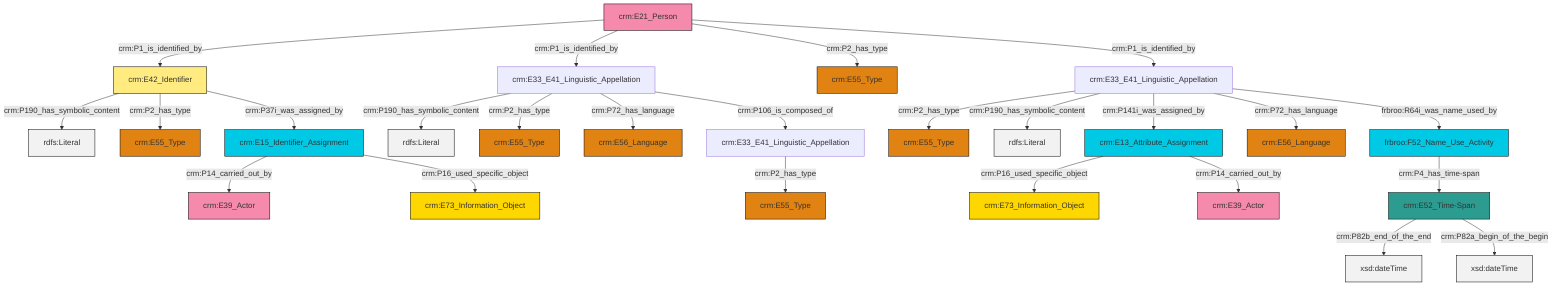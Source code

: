 graph TD
classDef Literal fill:#f2f2f2,stroke:#000000;
classDef CRM_Entity fill:#FFFFFF,stroke:#000000;
classDef Temporal_Entity fill:#00C9E6, stroke:#000000;
classDef Type fill:#E18312, stroke:#000000;
classDef Time-Span fill:#2C9C91, stroke:#000000;
classDef Appellation fill:#FFEB7F, stroke:#000000;
classDef Place fill:#008836, stroke:#000000;
classDef Persistent_Item fill:#B266B2, stroke:#000000;
classDef Conceptual_Object fill:#FFD700, stroke:#000000;
classDef Physical_Thing fill:#D2B48C, stroke:#000000;
classDef Actor fill:#f58aad, stroke:#000000;
classDef PC_Classes fill:#4ce600, stroke:#000000;
classDef Multi fill:#cccccc,stroke:#000000;

12["crm:E52_Time-Span"]:::Time-Span -->|crm:P82b_end_of_the_end| 13[xsd:dateTime]:::Literal
14["crm:E33_E41_Linguistic_Appellation"]:::Default -->|crm:P190_has_symbolic_content| 15[rdfs:Literal]:::Literal
16["crm:E42_Identifier"]:::Appellation -->|crm:P190_has_symbolic_content| 17[rdfs:Literal]:::Literal
18["crm:E21_Person"]:::Actor -->|crm:P1_is_identified_by| 16["crm:E42_Identifier"]:::Appellation
21["crm:E33_E41_Linguistic_Appellation"]:::Default -->|crm:P2_has_type| 6["crm:E55_Type"]:::Type
14["crm:E33_E41_Linguistic_Appellation"]:::Default -->|crm:P2_has_type| 0["crm:E55_Type"]:::Type
19["frbroo:F52_Name_Use_Activity"]:::Temporal_Entity -->|crm:P4_has_time-span| 12["crm:E52_Time-Span"]:::Time-Span
21["crm:E33_E41_Linguistic_Appellation"]:::Default -->|crm:P190_has_symbolic_content| 27[rdfs:Literal]:::Literal
14["crm:E33_E41_Linguistic_Appellation"]:::Default -->|crm:P72_has_language| 25["crm:E56_Language"]:::Type
21["crm:E33_E41_Linguistic_Appellation"]:::Default -->|crm:P141i_was_assigned_by| 30["crm:E13_Attribute_Assignment"]:::Temporal_Entity
30["crm:E13_Attribute_Assignment"]:::Temporal_Entity -->|crm:P16_used_specific_object| 32["crm:E73_Information_Object"]:::Conceptual_Object
4["crm:E15_Identifier_Assignment"]:::Temporal_Entity -->|crm:P14_carried_out_by| 33["crm:E39_Actor"]:::Actor
4["crm:E15_Identifier_Assignment"]:::Temporal_Entity -->|crm:P16_used_specific_object| 28["crm:E73_Information_Object"]:::Conceptual_Object
21["crm:E33_E41_Linguistic_Appellation"]:::Default -->|crm:P72_has_language| 34["crm:E56_Language"]:::Type
12["crm:E52_Time-Span"]:::Time-Span -->|crm:P82a_begin_of_the_begin| 37[xsd:dateTime]:::Literal
18["crm:E21_Person"]:::Actor -->|crm:P1_is_identified_by| 14["crm:E33_E41_Linguistic_Appellation"]:::Default
18["crm:E21_Person"]:::Actor -->|crm:P2_has_type| 22["crm:E55_Type"]:::Type
14["crm:E33_E41_Linguistic_Appellation"]:::Default -->|crm:P106_is_composed_of| 10["crm:E33_E41_Linguistic_Appellation"]:::Default
16["crm:E42_Identifier"]:::Appellation -->|crm:P2_has_type| 8["crm:E55_Type"]:::Type
30["crm:E13_Attribute_Assignment"]:::Temporal_Entity -->|crm:P14_carried_out_by| 2["crm:E39_Actor"]:::Actor
16["crm:E42_Identifier"]:::Appellation -->|crm:P37i_was_assigned_by| 4["crm:E15_Identifier_Assignment"]:::Temporal_Entity
10["crm:E33_E41_Linguistic_Appellation"]:::Default -->|crm:P2_has_type| 43["crm:E55_Type"]:::Type
21["crm:E33_E41_Linguistic_Appellation"]:::Default -->|frbroo:R64i_was_name_used_by| 19["frbroo:F52_Name_Use_Activity"]:::Temporal_Entity
18["crm:E21_Person"]:::Actor -->|crm:P1_is_identified_by| 21["crm:E33_E41_Linguistic_Appellation"]:::Default